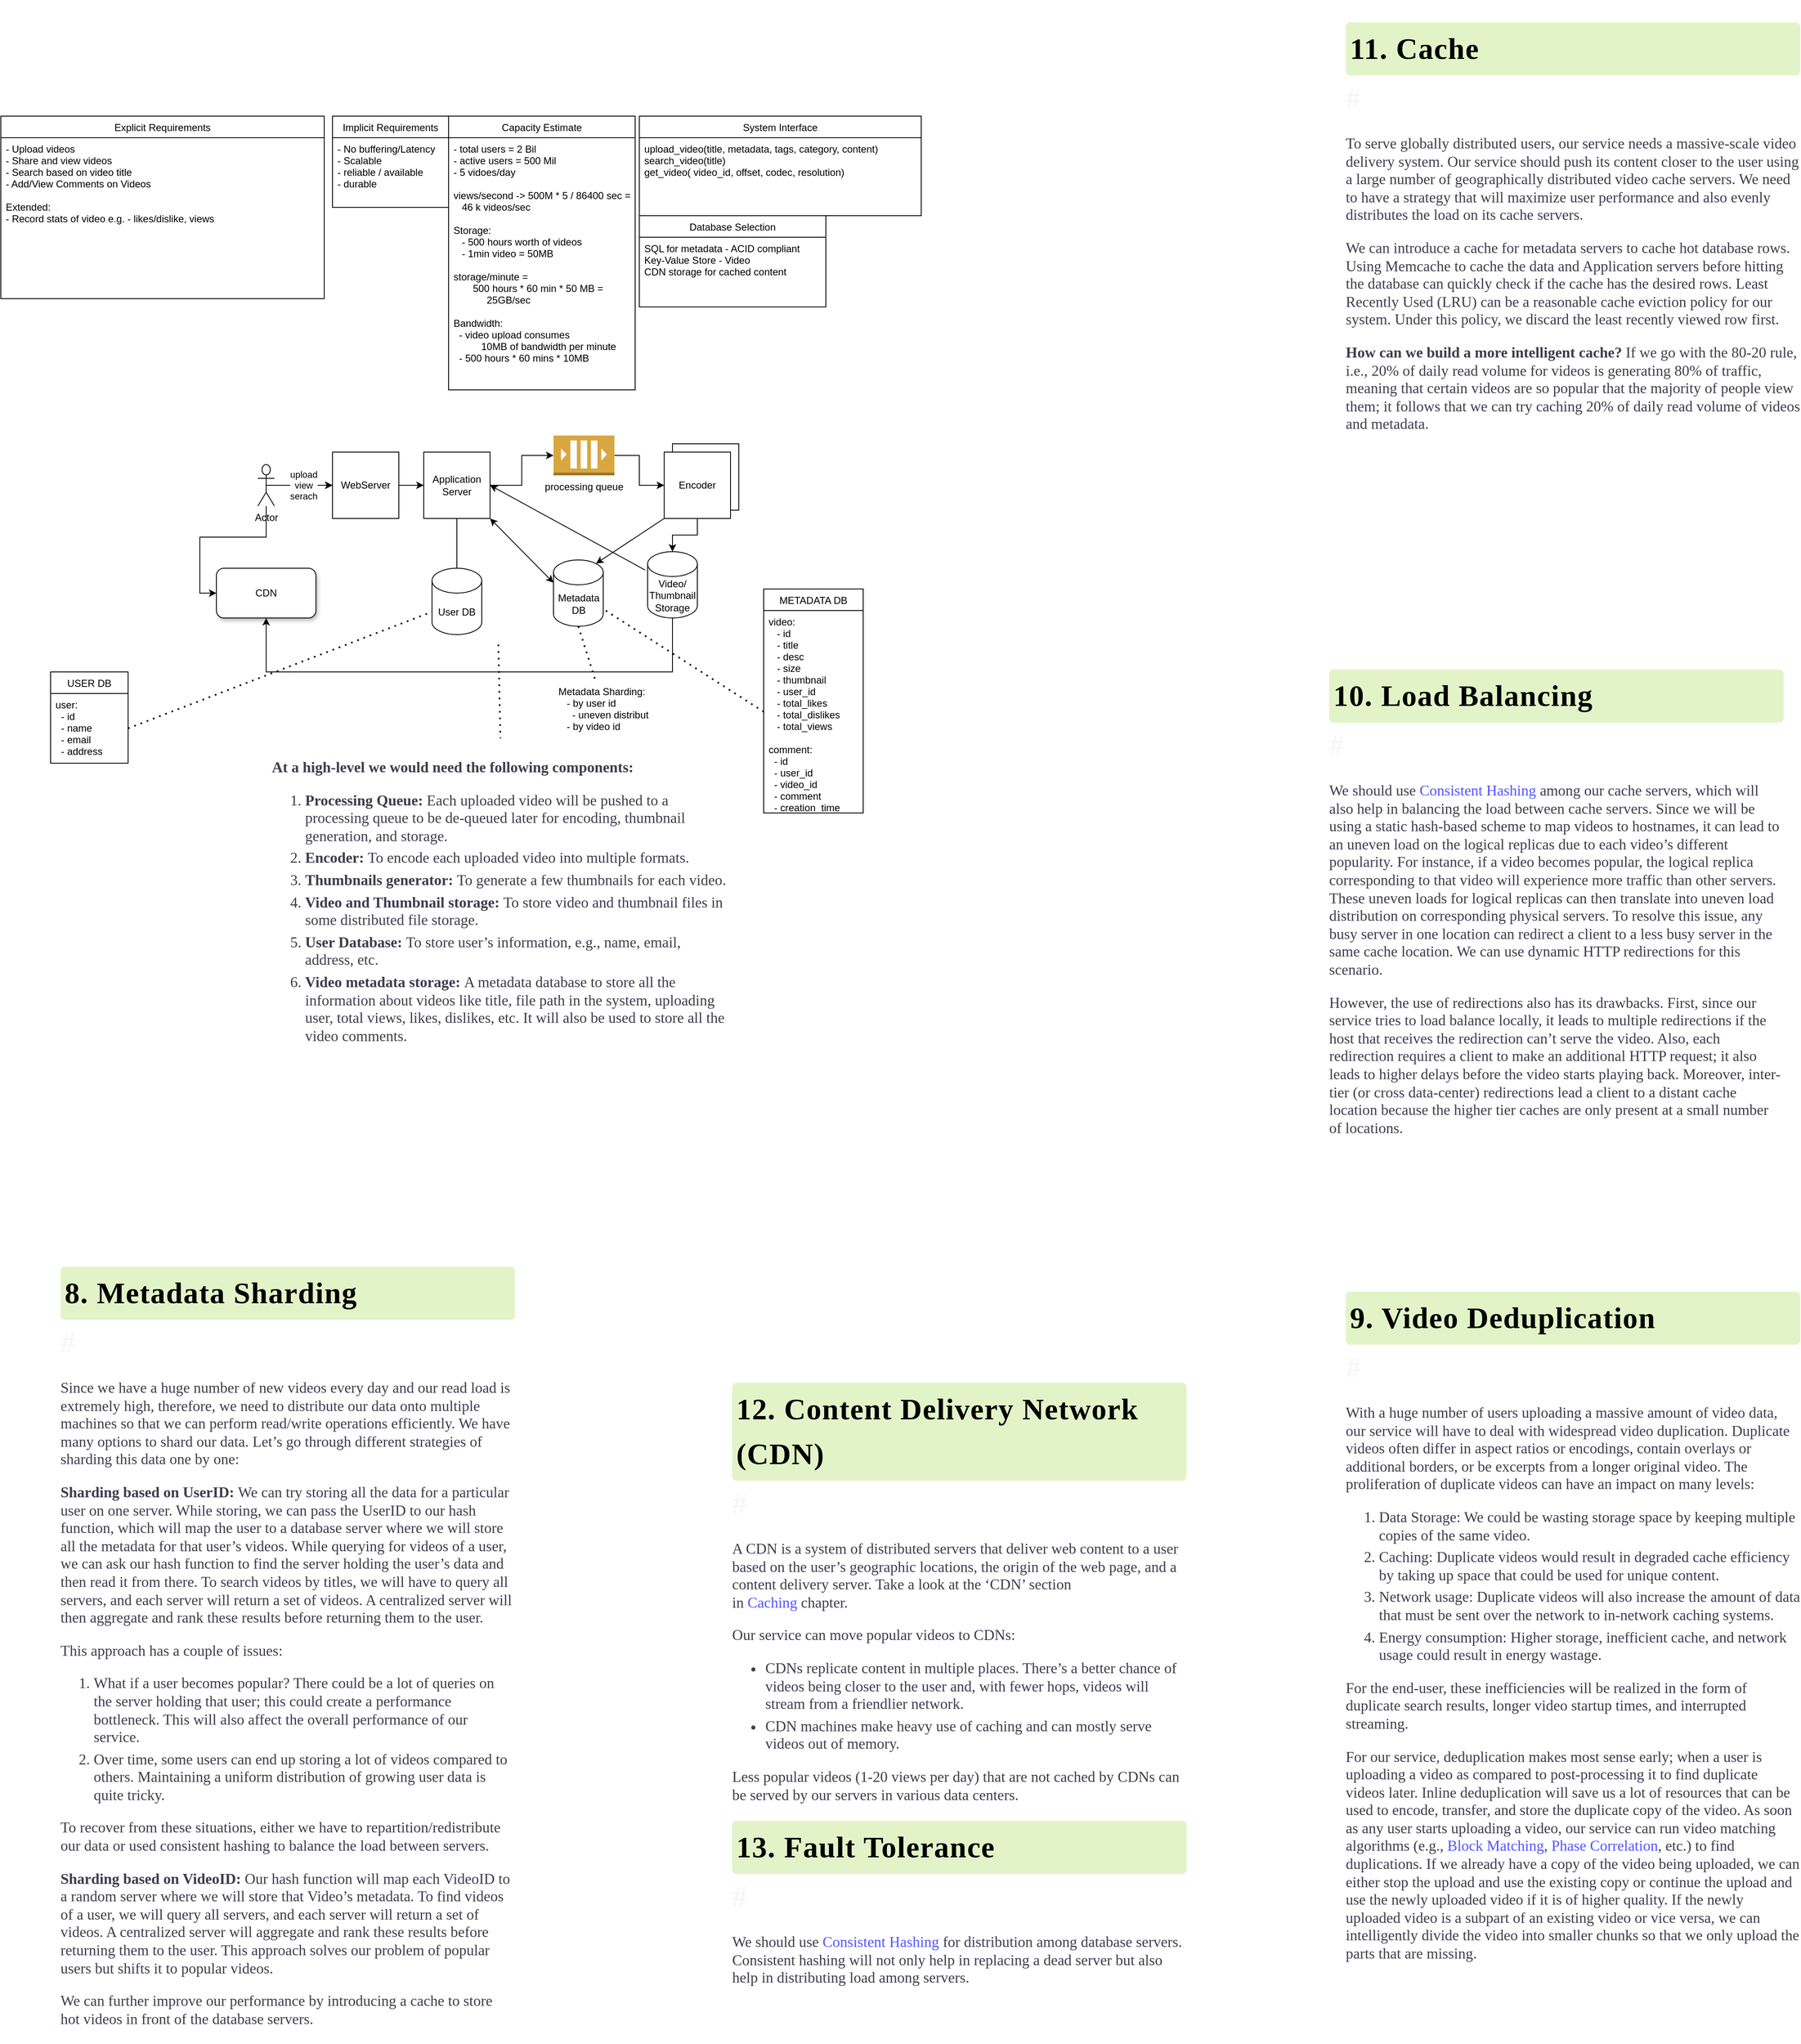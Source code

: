 <mxfile version="14.6.13" type="device"><diagram id="alVIcmeJOEKKV4FJgTIB" name="Page-1"><mxGraphModel dx="706" dy="1960" grid="1" gridSize="10" guides="1" tooltips="1" connect="1" arrows="1" fold="1" page="1" pageScale="1" pageWidth="850" pageHeight="1100" math="0" shadow="0"><root><mxCell id="0"/><mxCell id="1" parent="0"/><mxCell id="nesTRykESZAd0zqtE72w-31" value="Encoder" style="whiteSpace=wrap;html=1;aspect=fixed;" parent="1" vertex="1"><mxGeometry x="890" y="445" width="80" height="80" as="geometry"/></mxCell><mxCell id="nesTRykESZAd0zqtE72w-1" value="Explicit Requirements" style="swimlane;fontStyle=0;childLayout=stackLayout;horizontal=1;startSize=26;horizontalStack=0;resizeParent=1;resizeParentMax=0;resizeLast=0;collapsible=1;marginBottom=0;" parent="1" vertex="1"><mxGeometry x="80" y="50" width="390" height="220" as="geometry"/></mxCell><mxCell id="nesTRykESZAd0zqtE72w-2" value="- Upload videos&#10;- Share and view videos&#10;- Search based on video title&#10;- Add/View Comments on Videos &#10;&#10;Extended:&#10;- Record stats of video e.g. - likes/dislike, views " style="text;strokeColor=none;fillColor=none;align=left;verticalAlign=top;spacingLeft=4;spacingRight=4;overflow=hidden;rotatable=0;points=[[0,0.5],[1,0.5]];portConstraint=eastwest;" parent="nesTRykESZAd0zqtE72w-1" vertex="1"><mxGeometry y="26" width="390" height="194" as="geometry"/></mxCell><mxCell id="nesTRykESZAd0zqtE72w-3" value="Implicit Requirements" style="swimlane;fontStyle=0;childLayout=stackLayout;horizontal=1;startSize=26;horizontalStack=0;resizeParent=1;resizeParentMax=0;resizeLast=0;collapsible=1;marginBottom=0;" parent="1" vertex="1"><mxGeometry x="480" y="50" width="140" height="110" as="geometry"/></mxCell><mxCell id="nesTRykESZAd0zqtE72w-4" value="- No buffering/Latency&#10;- Scalable&#10;- reliable / available&#10;- durable" style="text;strokeColor=none;fillColor=none;align=left;verticalAlign=top;spacingLeft=4;spacingRight=4;overflow=hidden;rotatable=0;points=[[0,0.5],[1,0.5]];portConstraint=eastwest;" parent="nesTRykESZAd0zqtE72w-3" vertex="1"><mxGeometry y="26" width="140" height="84" as="geometry"/></mxCell><mxCell id="nesTRykESZAd0zqtE72w-5" value="Database Selection" style="swimlane;fontStyle=0;childLayout=stackLayout;horizontal=1;startSize=26;horizontalStack=0;resizeParent=1;resizeParentMax=0;resizeLast=0;collapsible=1;marginBottom=0;" parent="1" vertex="1"><mxGeometry x="850" y="170" width="225" height="110" as="geometry"/></mxCell><mxCell id="nesTRykESZAd0zqtE72w-6" value="SQL for metadata - ACID compliant&#10;Key-Value Store - Video&#10;CDN storage for cached content &#10;" style="text;strokeColor=none;fillColor=none;align=left;verticalAlign=top;spacingLeft=4;spacingRight=4;overflow=hidden;rotatable=0;points=[[0,0.5],[1,0.5]];portConstraint=eastwest;" parent="nesTRykESZAd0zqtE72w-5" vertex="1"><mxGeometry y="26" width="225" height="84" as="geometry"/></mxCell><mxCell id="nesTRykESZAd0zqtE72w-7" value="System Interface" style="swimlane;fontStyle=0;childLayout=stackLayout;horizontal=1;startSize=26;horizontalStack=0;resizeParent=1;resizeParentMax=0;resizeLast=0;collapsible=1;marginBottom=0;" parent="1" vertex="1"><mxGeometry x="850" y="50" width="340" height="120" as="geometry"/></mxCell><mxCell id="nesTRykESZAd0zqtE72w-8" value="upload_video(title, metadata, tags, category, content)&#10;search_video(title)&#10;get_video( video_id, offset, codec, resolution)&#10;" style="text;strokeColor=none;fillColor=none;align=left;verticalAlign=top;spacingLeft=4;spacingRight=4;overflow=hidden;rotatable=0;points=[[0,0.5],[1,0.5]];portConstraint=eastwest;" parent="nesTRykESZAd0zqtE72w-7" vertex="1"><mxGeometry y="26" width="340" height="94" as="geometry"/></mxCell><mxCell id="nesTRykESZAd0zqtE72w-9" value="Capacity Estimate" style="swimlane;fontStyle=0;childLayout=stackLayout;horizontal=1;startSize=26;horizontalStack=0;resizeParent=1;resizeParentMax=0;resizeLast=0;collapsible=1;marginBottom=0;" parent="1" vertex="1"><mxGeometry x="620" y="50" width="225" height="330" as="geometry"/></mxCell><mxCell id="nesTRykESZAd0zqtE72w-10" value="- total users = 2 Bil&#10;- active users = 500 Mil&#10;- 5 vidoes/day &#10;&#10;views/second -&gt; 500M * 5 / 86400 sec = &#10;   46 k videos/sec    &#10;&#10;Storage:&#10;   - 500 hours worth of videos&#10;   - 1min video = 50MB&#10;&#10;storage/minute = &#10;       500 hours * 60 min * 50 MB = &#10;            25GB/sec          &#10;&#10;Bandwidth:&#10;  - video upload consumes &#10;          10MB of bandwidth per minute&#10;  - 500 hours * 60 mins * 10MB " style="text;strokeColor=none;fillColor=none;align=left;verticalAlign=top;spacingLeft=4;spacingRight=4;overflow=hidden;rotatable=0;points=[[0,0.5],[1,0.5]];portConstraint=eastwest;" parent="nesTRykESZAd0zqtE72w-9" vertex="1"><mxGeometry y="26" width="225" height="304" as="geometry"/></mxCell><mxCell id="nesTRykESZAd0zqtE72w-14" style="edgeStyle=orthogonalEdgeStyle;rounded=0;orthogonalLoop=1;jettySize=auto;html=1;exitX=0.5;exitY=0.5;exitDx=0;exitDy=0;exitPerimeter=0;entryX=0;entryY=0.5;entryDx=0;entryDy=0;" parent="1" source="nesTRykESZAd0zqtE72w-12" target="nesTRykESZAd0zqtE72w-13" edge="1"><mxGeometry relative="1" as="geometry"><mxPoint x="370" y="485" as="targetPoint"/></mxGeometry></mxCell><mxCell id="nesTRykESZAd0zqtE72w-35" value="upload&lt;br&gt;view&lt;br&gt;serach" style="edgeStyle=orthogonalEdgeStyle;rounded=0;orthogonalLoop=1;jettySize=auto;html=1;" parent="1" source="nesTRykESZAd0zqtE72w-12" target="nesTRykESZAd0zqtE72w-13" edge="1"><mxGeometry relative="1" as="geometry"/></mxCell><mxCell id="nesTRykESZAd0zqtE72w-54" style="edgeStyle=orthogonalEdgeStyle;rounded=0;orthogonalLoop=1;jettySize=auto;html=1;entryX=0;entryY=0.5;entryDx=0;entryDy=0;" parent="1" source="nesTRykESZAd0zqtE72w-12" target="nesTRykESZAd0zqtE72w-51" edge="1"><mxGeometry relative="1" as="geometry"/></mxCell><mxCell id="nesTRykESZAd0zqtE72w-12" value="Actor" style="shape=umlActor;verticalLabelPosition=bottom;verticalAlign=top;html=1;outlineConnect=0;" parent="1" vertex="1"><mxGeometry x="390" y="470" width="20" height="50" as="geometry"/></mxCell><mxCell id="nesTRykESZAd0zqtE72w-16" style="edgeStyle=orthogonalEdgeStyle;rounded=0;orthogonalLoop=1;jettySize=auto;html=1;entryX=0;entryY=0.5;entryDx=0;entryDy=0;" parent="1" source="nesTRykESZAd0zqtE72w-13" target="nesTRykESZAd0zqtE72w-15" edge="1"><mxGeometry relative="1" as="geometry"/></mxCell><mxCell id="nesTRykESZAd0zqtE72w-13" value="WebServer" style="whiteSpace=wrap;html=1;aspect=fixed;" parent="1" vertex="1"><mxGeometry x="480" y="455" width="80" height="80" as="geometry"/></mxCell><mxCell id="nesTRykESZAd0zqtE72w-17" style="edgeStyle=orthogonalEdgeStyle;rounded=0;orthogonalLoop=1;jettySize=auto;html=1;" parent="1" source="nesTRykESZAd0zqtE72w-15" edge="1"><mxGeometry relative="1" as="geometry"><mxPoint x="630" y="605" as="targetPoint"/></mxGeometry></mxCell><mxCell id="nesTRykESZAd0zqtE72w-26" style="edgeStyle=orthogonalEdgeStyle;rounded=0;orthogonalLoop=1;jettySize=auto;html=1;" parent="1" source="nesTRykESZAd0zqtE72w-15" target="nesTRykESZAd0zqtE72w-29" edge="1"><mxGeometry relative="1" as="geometry"/></mxCell><mxCell id="nesTRykESZAd0zqtE72w-15" value="Application Server" style="whiteSpace=wrap;html=1;aspect=fixed;" parent="1" vertex="1"><mxGeometry x="590" y="455" width="80" height="80" as="geometry"/></mxCell><mxCell id="nesTRykESZAd0zqtE72w-18" value="User DB" style="shape=cylinder3;whiteSpace=wrap;html=1;boundedLbl=1;backgroundOutline=1;size=15;" parent="1" vertex="1"><mxGeometry x="600" y="595" width="60" height="80" as="geometry"/></mxCell><mxCell id="nesTRykESZAd0zqtE72w-19" value="Metadata DB" style="shape=cylinder3;whiteSpace=wrap;html=1;boundedLbl=1;backgroundOutline=1;size=15;" parent="1" vertex="1"><mxGeometry x="746.5" y="585" width="60" height="80" as="geometry"/></mxCell><mxCell id="nesTRykESZAd0zqtE72w-21" value="" style="endArrow=classic;startArrow=classic;html=1;exitX=0;exitY=0;exitDx=0;exitDy=27.5;exitPerimeter=0;entryX=1;entryY=1;entryDx=0;entryDy=0;" parent="1" source="nesTRykESZAd0zqtE72w-19" target="nesTRykESZAd0zqtE72w-15" edge="1"><mxGeometry width="50" height="50" relative="1" as="geometry"><mxPoint x="600" y="425" as="sourcePoint"/><mxPoint x="650" y="375" as="targetPoint"/></mxGeometry></mxCell><mxCell id="nesTRykESZAd0zqtE72w-55" style="edgeStyle=orthogonalEdgeStyle;rounded=0;orthogonalLoop=1;jettySize=auto;html=1;entryX=0.5;entryY=1;entryDx=0;entryDy=0;" parent="1" source="nesTRykESZAd0zqtE72w-22" target="nesTRykESZAd0zqtE72w-51" edge="1"><mxGeometry relative="1" as="geometry"><Array as="points"><mxPoint x="890" y="720"/><mxPoint x="400" y="720"/></Array></mxGeometry></mxCell><mxCell id="nesTRykESZAd0zqtE72w-22" value="Video/&lt;br&gt;Thumbnail Storage" style="shape=cylinder3;whiteSpace=wrap;html=1;boundedLbl=1;backgroundOutline=1;size=15;" parent="1" vertex="1"><mxGeometry x="860" y="575" width="60" height="80" as="geometry"/></mxCell><mxCell id="nesTRykESZAd0zqtE72w-24" value="" style="endArrow=classic;html=1;exitX=-0.05;exitY=0.277;exitDx=0;exitDy=0;exitPerimeter=0;entryX=1;entryY=0.5;entryDx=0;entryDy=0;" parent="1" source="nesTRykESZAd0zqtE72w-22" target="nesTRykESZAd0zqtE72w-15" edge="1"><mxGeometry width="50" height="50" relative="1" as="geometry"><mxPoint x="770" y="415" as="sourcePoint"/><mxPoint x="820" y="365" as="targetPoint"/></mxGeometry></mxCell><mxCell id="nesTRykESZAd0zqtE72w-28" style="edgeStyle=orthogonalEdgeStyle;rounded=0;orthogonalLoop=1;jettySize=auto;html=1;" parent="1" source="nesTRykESZAd0zqtE72w-25" target="nesTRykESZAd0zqtE72w-22" edge="1"><mxGeometry relative="1" as="geometry"/></mxCell><mxCell id="nesTRykESZAd0zqtE72w-25" value="Encoder" style="whiteSpace=wrap;html=1;aspect=fixed;" parent="1" vertex="1"><mxGeometry x="880" y="455" width="80" height="80" as="geometry"/></mxCell><mxCell id="nesTRykESZAd0zqtE72w-30" style="edgeStyle=orthogonalEdgeStyle;rounded=0;orthogonalLoop=1;jettySize=auto;html=1;exitX=1;exitY=0.5;exitDx=0;exitDy=0;exitPerimeter=0;" parent="1" source="nesTRykESZAd0zqtE72w-29" target="nesTRykESZAd0zqtE72w-25" edge="1"><mxGeometry relative="1" as="geometry"/></mxCell><mxCell id="nesTRykESZAd0zqtE72w-29" value="processing queue" style="outlineConnect=0;dashed=0;verticalLabelPosition=bottom;verticalAlign=top;align=center;html=1;shape=mxgraph.aws3.queue;fillColor=#D9A741;gradientColor=none;" parent="1" vertex="1"><mxGeometry x="746.5" y="435" width="73.5" height="48" as="geometry"/></mxCell><mxCell id="nesTRykESZAd0zqtE72w-32" value="" style="endArrow=classic;html=1;exitX=0;exitY=1;exitDx=0;exitDy=0;entryX=0.855;entryY=0;entryDx=0;entryDy=4.35;entryPerimeter=0;" parent="1" source="nesTRykESZAd0zqtE72w-25" target="nesTRykESZAd0zqtE72w-19" edge="1"><mxGeometry width="50" height="50" relative="1" as="geometry"><mxPoint x="770" y="415" as="sourcePoint"/><mxPoint x="820" y="365" as="targetPoint"/></mxGeometry></mxCell><mxCell id="nesTRykESZAd0zqtE72w-33" value="&lt;p style=&quot;box-sizing: border-box ; margin: 1em 0px ; display: block ; color: rgb(61 , 61 , 78) ; font-family: &amp;#34;droid serif&amp;#34; , &amp;#34;georgia&amp;#34; , serif ; font-size: 18px ; font-style: normal ; letter-spacing: normal ; text-indent: 0px ; text-transform: none ; word-spacing: 0px ; background-color: rgb(255 , 255 , 255)&quot;&gt;&lt;b&gt;At a high-level we would need the following components:&lt;/b&gt;&lt;/p&gt;&lt;ol style=&quot;box-sizing: border-box ; margin-top: 0px ; margin-bottom: 10px ; color: rgb(61 , 61 , 78) ; font-family: &amp;#34;droid serif&amp;#34; , &amp;#34;georgia&amp;#34; , serif ; font-size: 18px ; font-style: normal ; letter-spacing: normal ; text-indent: 0px ; text-transform: none ; word-spacing: 0px ; background-color: rgb(255 , 255 , 255)&quot;&gt;&lt;li style=&quot;box-sizing: border-box ; margin-bottom: 5px&quot;&gt;&lt;strong style=&quot;box-sizing: border-box ; font-weight: 700 ; font-family: &amp;#34;droid serif&amp;#34; , &amp;#34;georgia&amp;#34; , serif&quot;&gt;Processing Queue:&lt;/strong&gt;&lt;span&gt;&amp;nbsp;&lt;/span&gt;Each uploaded video will be pushed to a processing queue to be de-queued later for encoding, thumbnail generation, and storage.&lt;/li&gt;&lt;li style=&quot;font-weight: 400 ; box-sizing: border-box ; margin-bottom: 5px&quot;&gt;&lt;strong style=&quot;box-sizing: border-box ; font-weight: 700 ; font-family: &amp;#34;droid serif&amp;#34; , &amp;#34;georgia&amp;#34; , serif&quot;&gt;Encoder:&lt;/strong&gt;&lt;span&gt;&amp;nbsp;&lt;/span&gt;To encode each uploaded video into multiple formats.&lt;/li&gt;&lt;li style=&quot;font-weight: 400 ; box-sizing: border-box ; margin-bottom: 5px&quot;&gt;&lt;strong style=&quot;box-sizing: border-box ; font-weight: 700 ; font-family: &amp;#34;droid serif&amp;#34; , &amp;#34;georgia&amp;#34; , serif&quot;&gt;Thumbnails generator:&lt;/strong&gt;&lt;span&gt;&amp;nbsp;&lt;/span&gt;To generate a few thumbnails for each video.&lt;/li&gt;&lt;li style=&quot;font-weight: 400 ; box-sizing: border-box ; margin-bottom: 5px&quot;&gt;&lt;strong style=&quot;box-sizing: border-box ; font-weight: 700 ; font-family: &amp;#34;droid serif&amp;#34; , &amp;#34;georgia&amp;#34; , serif&quot;&gt;Video and Thumbnail storage:&lt;/strong&gt;&lt;span&gt;&amp;nbsp;&lt;/span&gt;To store video and thumbnail files in some distributed file storage.&lt;/li&gt;&lt;li style=&quot;font-weight: 400 ; box-sizing: border-box ; margin-bottom: 5px&quot;&gt;&lt;strong style=&quot;box-sizing: border-box ; font-weight: 700 ; font-family: &amp;#34;droid serif&amp;#34; , &amp;#34;georgia&amp;#34; , serif&quot;&gt;User Database:&lt;/strong&gt;&lt;span&gt;&amp;nbsp;&lt;/span&gt;To store user’s information, e.g., name, email, address, etc.&lt;/li&gt;&lt;li style=&quot;font-weight: 400 ; box-sizing: border-box ; margin-bottom: 5px&quot;&gt;&lt;strong style=&quot;box-sizing: border-box ; font-weight: 700 ; font-family: &amp;#34;droid serif&amp;#34; , &amp;#34;georgia&amp;#34; , serif&quot;&gt;Video metadata storage:&lt;/strong&gt;&lt;span&gt;&amp;nbsp;&lt;/span&gt;A metadata database to store all the information about videos like title, file path in the system, uploading user, total views, likes, dislikes, etc. It will also be used to store all the video comments.&lt;/li&gt;&lt;/ol&gt;" style="text;whiteSpace=wrap;html=1;" parent="1" vertex="1"><mxGeometry x="405" y="800" width="555" height="310" as="geometry"/></mxCell><mxCell id="nesTRykESZAd0zqtE72w-36" value="" style="endArrow=none;dashed=1;html=1;dashPattern=1 3;strokeWidth=2;entryX=0.5;entryY=0;entryDx=0;entryDy=0;exitX=0.5;exitY=1;exitDx=0;exitDy=0;" parent="1" target="nesTRykESZAd0zqtE72w-33" edge="1"><mxGeometry width="50" height="50" relative="1" as="geometry"><mxPoint x="680" y="687.0" as="sourcePoint"/><mxPoint x="720" y="600" as="targetPoint"/></mxGeometry></mxCell><mxCell id="nesTRykESZAd0zqtE72w-43" value="" style="endArrow=none;dashed=1;html=1;dashPattern=1 3;strokeWidth=2;exitX=0;exitY=0.5;exitDx=0;exitDy=0;" parent="1" source="nesTRykESZAd0zqtE72w-45" target="nesTRykESZAd0zqtE72w-19" edge="1"><mxGeometry width="50" height="50" relative="1" as="geometry"><mxPoint x="980" y="742.5" as="sourcePoint"/><mxPoint x="1010" y="590" as="targetPoint"/></mxGeometry></mxCell><mxCell id="nesTRykESZAd0zqtE72w-44" value="METADATA DB" style="swimlane;fontStyle=0;childLayout=stackLayout;horizontal=1;startSize=26;horizontalStack=0;resizeParent=1;resizeParentMax=0;resizeLast=0;collapsible=1;marginBottom=0;" parent="1" vertex="1"><mxGeometry x="1000" y="620" width="120" height="270" as="geometry"/></mxCell><mxCell id="nesTRykESZAd0zqtE72w-45" value="video:&#10;   - id&#10;   - title&#10;   - desc&#10;   - size&#10;   - thumbnail&#10;   - user_id&#10;   - total_likes&#10;   - total_dislikes&#10;   - total_views&#10;&#10;comment:&#10;  - id&#10;  - user_id&#10;  - video_id&#10;  - comment&#10;  - creation_time" style="text;strokeColor=none;fillColor=none;align=left;verticalAlign=top;spacingLeft=4;spacingRight=4;overflow=hidden;rotatable=0;points=[[0,0.5],[1,0.5]];portConstraint=eastwest;" parent="nesTRykESZAd0zqtE72w-44" vertex="1"><mxGeometry y="26" width="120" height="244" as="geometry"/></mxCell><mxCell id="nesTRykESZAd0zqtE72w-46" value="USER DB" style="swimlane;fontStyle=0;childLayout=stackLayout;horizontal=1;startSize=26;horizontalStack=0;resizeParent=1;resizeParentMax=0;resizeLast=0;collapsible=1;marginBottom=0;" parent="1" vertex="1"><mxGeometry x="140" y="720" width="93.5" height="110" as="geometry"/></mxCell><mxCell id="nesTRykESZAd0zqtE72w-47" value="user:&#10;  - id&#10;  - name&#10;  - email&#10;  - address" style="text;strokeColor=none;fillColor=none;align=left;verticalAlign=top;spacingLeft=4;spacingRight=4;overflow=hidden;rotatable=0;points=[[0,0.5],[1,0.5]];portConstraint=eastwest;" parent="nesTRykESZAd0zqtE72w-46" vertex="1"><mxGeometry y="26" width="93.5" height="84" as="geometry"/></mxCell><mxCell id="nesTRykESZAd0zqtE72w-50" value="" style="endArrow=none;dashed=1;html=1;dashPattern=1 3;strokeWidth=2;entryX=0;entryY=0;entryDx=0;entryDy=52.5;entryPerimeter=0;exitX=1;exitY=0.5;exitDx=0;exitDy=0;" parent="1" source="nesTRykESZAd0zqtE72w-47" target="nesTRykESZAd0zqtE72w-18" edge="1"><mxGeometry width="50" height="50" relative="1" as="geometry"><mxPoint x="610" y="710" as="sourcePoint"/><mxPoint x="660" y="660" as="targetPoint"/></mxGeometry></mxCell><mxCell id="nesTRykESZAd0zqtE72w-51" value="CDN" style="rounded=1;whiteSpace=wrap;html=1;shadow=1;" parent="1" vertex="1"><mxGeometry x="340" y="595" width="120" height="60" as="geometry"/></mxCell><mxCell id="nesTRykESZAd0zqtE72w-56" value="Metadata Sharding:&#10;   - by user id &#10;     - uneven distribution&#10;   - by video id" style="text;strokeColor=none;fillColor=none;align=left;verticalAlign=top;spacingLeft=4;spacingRight=4;overflow=hidden;rotatable=0;points=[[0,0.5],[1,0.5]];portConstraint=eastwest;" parent="1" vertex="1"><mxGeometry x="746.5" y="730" width="120" height="70" as="geometry"/></mxCell><mxCell id="nesTRykESZAd0zqtE72w-57" value="" style="endArrow=none;dashed=1;html=1;dashPattern=1 3;strokeWidth=2;entryX=0.42;entryY=-0.004;entryDx=0;entryDy=0;exitX=0.5;exitY=1;exitDx=0;exitDy=0;exitPerimeter=0;entryPerimeter=0;" parent="1" source="nesTRykESZAd0zqtE72w-19" target="nesTRykESZAd0zqtE72w-56" edge="1"><mxGeometry width="50" height="50" relative="1" as="geometry"><mxPoint x="750" y="680" as="sourcePoint"/><mxPoint x="800" y="630" as="targetPoint"/></mxGeometry></mxCell><mxCell id="nesTRykESZAd0zqtE72w-58" value="&lt;meta charset=&quot;utf-8&quot;&gt;&lt;h2 id=&quot;div-stylecolorblack-background-colore2f4c7-border-radius5px-padding5px9-video-deduplicationdiv&quot; style=&quot;box-sizing: border-box; font-family: &amp;quot;nunito sans&amp;quot;; font-weight: 600; line-height: 1.5; color: rgb(46, 46, 64); margin-top: 20px; margin-bottom: 10px; font-size: 2.25rem; letter-spacing: 0.025em; font-style: normal; text-indent: 0px; text-transform: none; word-spacing: 0px; background-color: rgb(255, 255, 255);&quot;&gt;&lt;div style=&quot;box-sizing: border-box ; color: black ; background-color: rgb(226 , 244 , 199) ; border-radius: 5px ; padding: 5px&quot;&gt;9. Video Deduplication&lt;/div&gt;&lt;a class=&quot;markdownIt-Anchor&quot; href=&quot;https://www.educative.io/courses/grokking-the-system-design-interview/xV26VjZ7yMl#div-stylecolorblack-background-colore2f4c7-border-radius5px-padding5px9-video-deduplicationdiv&quot; style=&quot;box-sizing: border-box ; background-color: transparent ; color: rgb(85 , 83 , 255) ; text-decoration: none ; transition: 0.2s ease 0s&quot;&gt;&lt;span class=&quot;anchor-link&quot; style=&quot;box-sizing: border-box ; color: rgb(245 , 245 , 245) ; font-weight: normal ; transition: all 0.2s ease 0s&quot;&gt;#&lt;/span&gt;&lt;/a&gt;&lt;/h2&gt;&lt;p style=&quot;box-sizing: border-box; margin: 1em 0px; display: block; color: rgb(61, 61, 78); font-family: &amp;quot;droid serif&amp;quot;, georgia, serif; font-size: 18px; font-style: normal; font-weight: 400; letter-spacing: normal; text-indent: 0px; text-transform: none; word-spacing: 0px; background-color: rgb(255, 255, 255);&quot;&gt;With a huge number of users uploading a massive amount of video data, our service will have to deal with widespread video duplication. Duplicate videos often differ in aspect ratios or encodings, contain overlays or additional borders, or be excerpts from a longer original video. The proliferation of duplicate videos can have an impact on many levels:&lt;/p&gt;&lt;ol style=&quot;box-sizing: border-box; margin-top: 0px; margin-bottom: 10px; color: rgb(61, 61, 78); font-family: &amp;quot;droid serif&amp;quot;, georgia, serif; font-size: 18px; font-style: normal; font-weight: 400; letter-spacing: normal; text-indent: 0px; text-transform: none; word-spacing: 0px; background-color: rgb(255, 255, 255);&quot;&gt;&lt;li style=&quot;box-sizing: border-box ; margin-bottom: 5px&quot;&gt;Data Storage: We could be wasting storage space by keeping multiple copies of the same video.&lt;/li&gt;&lt;li style=&quot;box-sizing: border-box ; margin-bottom: 5px&quot;&gt;Caching: Duplicate videos would result in degraded cache efficiency by taking up space that could be used for unique content.&lt;/li&gt;&lt;li style=&quot;box-sizing: border-box ; margin-bottom: 5px&quot;&gt;Network usage: Duplicate videos will also increase the amount of data that must be sent over the network to in-network caching systems.&lt;/li&gt;&lt;li style=&quot;box-sizing: border-box ; margin-bottom: 5px&quot;&gt;Energy consumption: Higher storage, inefficient cache, and network usage could result in energy wastage.&lt;/li&gt;&lt;/ol&gt;&lt;p style=&quot;box-sizing: border-box; margin: 1em 0px; display: block; color: rgb(61, 61, 78); font-family: &amp;quot;droid serif&amp;quot;, georgia, serif; font-size: 18px; font-style: normal; font-weight: 400; letter-spacing: normal; text-indent: 0px; text-transform: none; word-spacing: 0px; background-color: rgb(255, 255, 255);&quot;&gt;For the end-user, these inefficiencies will be realized in the form of duplicate search results, longer video startup times, and interrupted streaming.&lt;/p&gt;&lt;p style=&quot;box-sizing: border-box; margin: 1em 0px; display: block; color: rgb(61, 61, 78); font-family: &amp;quot;droid serif&amp;quot;, georgia, serif; font-size: 18px; font-style: normal; font-weight: 400; letter-spacing: normal; text-indent: 0px; text-transform: none; word-spacing: 0px; background-color: rgb(255, 255, 255);&quot;&gt;For our service, deduplication makes most sense early; when a user is uploading a video as compared to post-processing it to find duplicate videos later. Inline deduplication will save us a lot of resources that can be used to encode, transfer, and store the duplicate copy of the video. As soon as any user starts uploading a video, our service can run video matching algorithms (e.g.,&lt;span&gt;&amp;nbsp;&lt;/span&gt;&lt;a href=&quot;https://en.wikipedia.org/wiki/Block-matching_algorithm&quot; target=&quot;_blank&quot; style=&quot;box-sizing: border-box ; background-color: transparent ; color: rgb(85 , 83 , 255) ; text-decoration: none ; transition: 0.2s ease 0s&quot;&gt;Block Matching&lt;/a&gt;,&lt;span&gt;&amp;nbsp;&lt;/span&gt;&lt;a href=&quot;https://en.wikipedia.org/wiki/Phase_correlation&quot; target=&quot;_blank&quot; style=&quot;box-sizing: border-box ; background-color: transparent ; color: rgb(85 , 83 , 255) ; text-decoration: none ; transition: 0.2s ease 0s&quot;&gt;Phase Correlation&lt;/a&gt;, etc.) to find duplications. If we already have a copy of the video being uploaded, we can either stop the upload and use the existing copy or continue the upload and use the newly uploaded video if it is of higher quality. If the newly uploaded video is a subpart of an existing video or vice versa, we can intelligently divide the video into smaller chunks so that we only upload the parts that are missing.&lt;/p&gt;" style="text;whiteSpace=wrap;html=1;" parent="1" vertex="1"><mxGeometry x="1700" y="1440" width="550" height="720" as="geometry"/></mxCell><mxCell id="nesTRykESZAd0zqtE72w-59" value="&lt;meta charset=&quot;utf-8&quot;&gt;&lt;h2 id=&quot;div-stylecolorblack-background-colore2f4c7-border-radius5px-padding5px10-load-balancingdiv&quot; style=&quot;box-sizing: border-box; font-family: &amp;quot;nunito sans&amp;quot;; font-weight: 600; line-height: 1.5; color: rgb(46, 46, 64); margin-top: 20px; margin-bottom: 10px; font-size: 2.25rem; letter-spacing: 0.025em; font-style: normal; text-indent: 0px; text-transform: none; word-spacing: 0px; background-color: rgb(255, 255, 255);&quot;&gt;&lt;div style=&quot;box-sizing: border-box ; color: black ; background-color: rgb(226 , 244 , 199) ; border-radius: 5px ; padding: 5px&quot;&gt;10. Load Balancing&lt;/div&gt;&lt;a class=&quot;markdownIt-Anchor&quot; href=&quot;https://www.educative.io/courses/grokking-the-system-design-interview/xV26VjZ7yMl#div-stylecolorblack-background-colore2f4c7-border-radius5px-padding5px10-load-balancingdiv&quot; style=&quot;box-sizing: border-box ; background-color: transparent ; color: rgb(85 , 83 , 255) ; text-decoration: none ; transition: 0.2s ease 0s&quot;&gt;&lt;span class=&quot;anchor-link&quot; style=&quot;box-sizing: border-box ; color: rgb(245 , 245 , 245) ; font-weight: normal ; transition: all 0.2s ease 0s&quot;&gt;#&lt;/span&gt;&lt;/a&gt;&lt;/h2&gt;&lt;p style=&quot;box-sizing: border-box; margin: 1em 0px; display: block; color: rgb(61, 61, 78); font-family: &amp;quot;droid serif&amp;quot;, georgia, serif; font-size: 18px; font-style: normal; font-weight: 400; letter-spacing: normal; text-indent: 0px; text-transform: none; word-spacing: 0px; background-color: rgb(255, 255, 255);&quot;&gt;We should use&lt;span&gt;&amp;nbsp;&lt;/span&gt;&lt;a href=&quot;https://www.educative.io/collection/page/5668639101419520/5649050225344512/5709068098338816/&quot; target=&quot;_blank&quot; style=&quot;box-sizing: border-box ; background-color: transparent ; color: rgb(85 , 83 , 255) ; text-decoration: none ; transition: 0.2s ease 0s&quot;&gt;Consistent Hashing&lt;/a&gt;&lt;span&gt;&amp;nbsp;&lt;/span&gt;among our cache servers, which will also help in balancing the load between cache servers. Since we will be using a static hash-based scheme to map videos to hostnames, it can lead to an uneven load on the logical replicas due to each video’s different popularity. For instance, if a video becomes popular, the logical replica corresponding to that video will experience more traffic than other servers. These uneven loads for logical replicas can then translate into uneven load distribution on corresponding physical servers. To resolve this issue, any busy server in one location can redirect a client to a less busy server in the same cache location. We can use dynamic HTTP redirections for this scenario.&lt;/p&gt;&lt;p style=&quot;box-sizing: border-box; margin: 1em 0px; display: block; color: rgb(61, 61, 78); font-family: &amp;quot;droid serif&amp;quot;, georgia, serif; font-size: 18px; font-style: normal; font-weight: 400; letter-spacing: normal; text-indent: 0px; text-transform: none; word-spacing: 0px; background-color: rgb(255, 255, 255);&quot;&gt;However, the use of redirections also has its drawbacks. First, since our service tries to load balance locally, it leads to multiple redirections if the host that receives the redirection can’t serve the video. Also, each redirection requires a client to make an additional HTTP request; it also leads to higher delays before the video starts playing back. Moreover, inter-tier (or cross data-center) redirections lead a client to a distant cache location because the higher tier caches are only present at a small number of locations.&lt;/p&gt;" style="text;whiteSpace=wrap;html=1;" parent="1" vertex="1"><mxGeometry x="1680" y="690" width="550" height="500" as="geometry"/></mxCell><mxCell id="nesTRykESZAd0zqtE72w-61" value="&lt;meta charset=&quot;utf-8&quot;&gt;&lt;h2 id=&quot;div-stylecolorblack-background-colore2f4c7-border-radius5px-padding5px11-cachediv&quot; style=&quot;box-sizing: border-box; font-family: &amp;quot;nunito sans&amp;quot;; font-weight: 600; line-height: 1.5; color: rgb(46, 46, 64); margin-top: 20px; margin-bottom: 10px; font-size: 2.25rem; letter-spacing: 0.025em; font-style: normal; text-indent: 0px; text-transform: none; word-spacing: 0px; background-color: rgb(255, 255, 255);&quot;&gt;&lt;div style=&quot;box-sizing: border-box ; color: black ; background-color: rgb(226 , 244 , 199) ; border-radius: 5px ; padding: 5px&quot;&gt;11. Cache&lt;/div&gt;&lt;a class=&quot;markdownIt-Anchor&quot; href=&quot;https://www.educative.io/courses/grokking-the-system-design-interview/xV26VjZ7yMl#div-stylecolorblack-background-colore2f4c7-border-radius5px-padding5px11-cachediv&quot; style=&quot;box-sizing: border-box ; background-color: transparent ; color: rgb(85 , 83 , 255) ; text-decoration: none ; transition: 0.2s ease 0s&quot;&gt;&lt;span class=&quot;anchor-link&quot; style=&quot;box-sizing: border-box ; color: rgb(245 , 245 , 245) ; font-weight: normal ; transition: all 0.2s ease 0s&quot;&gt;#&lt;/span&gt;&lt;/a&gt;&lt;/h2&gt;&lt;p style=&quot;box-sizing: border-box; margin: 1em 0px; display: block; color: rgb(61, 61, 78); font-family: &amp;quot;droid serif&amp;quot;, georgia, serif; font-size: 18px; font-style: normal; font-weight: 400; letter-spacing: normal; text-indent: 0px; text-transform: none; word-spacing: 0px; background-color: rgb(255, 255, 255);&quot;&gt;To serve globally distributed users, our service needs a massive-scale video delivery system. Our service should push its content closer to the user using a large number of geographically distributed video cache servers. We need to have a strategy that will maximize user performance and also evenly distributes the load on its cache servers.&lt;/p&gt;&lt;p style=&quot;box-sizing: border-box; margin: 1em 0px; display: block; color: rgb(61, 61, 78); font-family: &amp;quot;droid serif&amp;quot;, georgia, serif; font-size: 18px; font-style: normal; font-weight: 400; letter-spacing: normal; text-indent: 0px; text-transform: none; word-spacing: 0px; background-color: rgb(255, 255, 255);&quot;&gt;We can introduce a cache for metadata servers to cache hot database rows. Using Memcache to cache the data and Application servers before hitting the database can quickly check if the cache has the desired rows. Least Recently Used (LRU) can be a reasonable cache eviction policy for our system. Under this policy, we discard the least recently viewed row first.&lt;/p&gt;&lt;p style=&quot;box-sizing: border-box; margin: 1em 0px; display: block; color: rgb(61, 61, 78); font-family: &amp;quot;droid serif&amp;quot;, georgia, serif; font-size: 18px; font-style: normal; font-weight: 400; letter-spacing: normal; text-indent: 0px; text-transform: none; word-spacing: 0px; background-color: rgb(255, 255, 255);&quot;&gt;&lt;strong style=&quot;box-sizing: border-box ; font-weight: 700 ; font-family: &amp;quot;droid serif&amp;quot; , &amp;quot;georgia&amp;quot; , serif&quot;&gt;How can we build a more intelligent cache?&lt;/strong&gt;&lt;span&gt;&amp;nbsp;&lt;/span&gt;If we go with the 80-20 rule, i.e., 20% of daily read volume for videos is generating 80% of traffic, meaning that certain videos are so popular that the majority of people view them; it follows that we can try caching 20% of daily read volume of videos and metadata.&lt;/p&gt;" style="text;whiteSpace=wrap;html=1;" parent="1" vertex="1"><mxGeometry x="1700" y="-90" width="550" height="460" as="geometry"/></mxCell><mxCell id="nesTRykESZAd0zqtE72w-62" value="&lt;meta charset=&quot;utf-8&quot;&gt;&lt;h2 id=&quot;div-stylecolorblack-background-colore2f4c7-border-radius5px-padding5px12-content-delivery-network-cdndiv&quot; style=&quot;box-sizing: border-box; font-family: &amp;quot;nunito sans&amp;quot;; font-weight: 600; line-height: 1.5; color: rgb(46, 46, 64); margin-top: 20px; margin-bottom: 10px; font-size: 2.25rem; letter-spacing: 0.025em; font-style: normal; text-indent: 0px; text-transform: none; word-spacing: 0px; background-color: rgb(255, 255, 255);&quot;&gt;&lt;div style=&quot;box-sizing: border-box ; color: black ; background-color: rgb(226 , 244 , 199) ; border-radius: 5px ; padding: 5px&quot;&gt;12. Content Delivery Network (CDN)&lt;/div&gt;&lt;a class=&quot;markdownIt-Anchor&quot; href=&quot;https://www.educative.io/courses/grokking-the-system-design-interview/xV26VjZ7yMl#div-stylecolorblack-background-colore2f4c7-border-radius5px-padding5px12-content-delivery-network-cdndiv&quot; style=&quot;box-sizing: border-box ; background-color: transparent ; color: rgb(85 , 83 , 255) ; text-decoration: none ; transition: 0.2s ease 0s&quot;&gt;&lt;span class=&quot;anchor-link&quot; style=&quot;box-sizing: border-box ; color: rgb(245 , 245 , 245) ; font-weight: normal ; transition: all 0.2s ease 0s&quot;&gt;#&lt;/span&gt;&lt;/a&gt;&lt;/h2&gt;&lt;p style=&quot;box-sizing: border-box; margin: 1em 0px; display: block; color: rgb(61, 61, 78); font-family: &amp;quot;droid serif&amp;quot;, georgia, serif; font-size: 18px; font-style: normal; font-weight: 400; letter-spacing: normal; text-indent: 0px; text-transform: none; word-spacing: 0px; background-color: rgb(255, 255, 255);&quot;&gt;A CDN is a system of distributed servers that deliver web content to a user based on the user’s geographic locations, the origin of the web page, and a content delivery server. Take a look at the ‘CDN’ section in&lt;span&gt;&amp;nbsp;&lt;/span&gt;&lt;a href=&quot;https://www.educative.io/collection/page/5668639101419520/5649050225344512/5643440998055936&quot; target=&quot;_blank&quot; style=&quot;box-sizing: border-box ; background-color: transparent ; color: rgb(85 , 83 , 255) ; text-decoration: none ; transition: 0.2s ease 0s&quot;&gt;Caching&lt;/a&gt;&lt;span&gt;&amp;nbsp;&lt;/span&gt;chapter.&lt;/p&gt;&lt;p style=&quot;box-sizing: border-box; margin: 1em 0px; display: block; color: rgb(61, 61, 78); font-family: &amp;quot;droid serif&amp;quot;, georgia, serif; font-size: 18px; font-style: normal; font-weight: 400; letter-spacing: normal; text-indent: 0px; text-transform: none; word-spacing: 0px; background-color: rgb(255, 255, 255);&quot;&gt;Our service can move popular videos to CDNs:&lt;/p&gt;&lt;ul style=&quot;box-sizing: border-box; margin-top: 0px; margin-bottom: 10px; color: rgb(61, 61, 78); font-family: &amp;quot;droid serif&amp;quot;, georgia, serif; font-size: 18px; font-style: normal; font-weight: 400; letter-spacing: normal; text-indent: 0px; text-transform: none; word-spacing: 0px; background-color: rgb(255, 255, 255);&quot;&gt;&lt;li style=&quot;box-sizing: border-box ; margin-bottom: 5px&quot;&gt;CDNs replicate content in multiple places. There’s a better chance of videos being closer to the user and, with fewer hops, videos will stream from a friendlier network.&lt;/li&gt;&lt;li style=&quot;box-sizing: border-box ; margin-bottom: 5px&quot;&gt;CDN machines make heavy use of caching and can mostly serve videos out of memory.&lt;/li&gt;&lt;/ul&gt;&lt;p style=&quot;box-sizing: border-box; margin: 1em 0px; display: block; color: rgb(61, 61, 78); font-family: &amp;quot;droid serif&amp;quot;, georgia, serif; font-size: 18px; font-style: normal; font-weight: 400; letter-spacing: normal; text-indent: 0px; text-transform: none; word-spacing: 0px; background-color: rgb(255, 255, 255);&quot;&gt;Less popular videos (1-20 views per day) that are not cached by CDNs can be served by our servers in various data centers.&lt;/p&gt;&lt;h2 id=&quot;div-stylecolorblack-background-colore2f4c7-border-radius5px-padding5px13-fault-tolerancediv&quot; style=&quot;box-sizing: border-box; font-family: &amp;quot;nunito sans&amp;quot;; font-weight: 600; line-height: 1.5; color: rgb(46, 46, 64); margin-top: 20px; margin-bottom: 10px; font-size: 2.25rem; letter-spacing: 0.025em; font-style: normal; text-indent: 0px; text-transform: none; word-spacing: 0px; background-color: rgb(255, 255, 255);&quot;&gt;&lt;div style=&quot;box-sizing: border-box ; color: black ; background-color: rgb(226 , 244 , 199) ; border-radius: 5px ; padding: 5px&quot;&gt;13. Fault Tolerance&lt;/div&gt;&lt;a class=&quot;markdownIt-Anchor&quot; href=&quot;https://www.educative.io/courses/grokking-the-system-design-interview/xV26VjZ7yMl#div-stylecolorblack-background-colore2f4c7-border-radius5px-padding5px13-fault-tolerancediv&quot; style=&quot;box-sizing: border-box ; background-color: transparent ; color: rgb(85 , 83 , 255) ; text-decoration: none ; transition: 0.2s ease 0s&quot;&gt;&lt;span class=&quot;anchor-link&quot; style=&quot;box-sizing: border-box ; color: rgb(245 , 245 , 245) ; font-weight: normal ; transition: all 0.2s ease 0s&quot;&gt;#&lt;/span&gt;&lt;/a&gt;&lt;/h2&gt;&lt;p style=&quot;box-sizing: border-box; margin: 1em 0px; display: block; color: rgb(61, 61, 78); font-family: &amp;quot;droid serif&amp;quot;, georgia, serif; font-size: 18px; font-style: normal; font-weight: 400; letter-spacing: normal; text-indent: 0px; text-transform: none; word-spacing: 0px; background-color: rgb(255, 255, 255);&quot;&gt;We should use&lt;span&gt;&amp;nbsp;&lt;/span&gt;&lt;a href=&quot;https://www.educative.io/collection/page/5668639101419520/5649050225344512/5709068098338816/&quot; target=&quot;_blank&quot; style=&quot;box-sizing: border-box ; background-color: transparent ; color: rgb(85 , 83 , 255) ; text-decoration: none ; transition: 0.2s ease 0s&quot;&gt;Consistent Hashing&lt;/a&gt;&lt;span&gt;&amp;nbsp;&lt;/span&gt;for distribution among database servers. Consistent hashing will not only help in replacing a dead server but also help in distributing load among servers.&lt;/p&gt;" style="text;whiteSpace=wrap;html=1;" parent="1" vertex="1"><mxGeometry x="960" y="1550" width="550" height="680" as="geometry"/></mxCell><mxCell id="nesTRykESZAd0zqtE72w-63" value="&lt;meta charset=&quot;utf-8&quot;&gt;&lt;h2 id=&quot;div-stylecolorblack-background-colore2f4c7-border-radius5px-padding5px8-metadata-shardingdiv&quot; style=&quot;box-sizing: border-box; font-family: &amp;quot;nunito sans&amp;quot;; font-weight: 600; line-height: 1.5; color: rgb(46, 46, 64); margin-top: 20px; margin-bottom: 10px; font-size: 2.25rem; letter-spacing: 0.025em; font-style: normal; text-indent: 0px; text-transform: none; word-spacing: 0px; background-color: rgb(255, 255, 255);&quot;&gt;&lt;div style=&quot;box-sizing: border-box ; color: black ; background-color: rgb(226 , 244 , 199) ; border-radius: 5px ; padding: 5px&quot;&gt;8. Metadata Sharding&lt;/div&gt;&lt;a class=&quot;markdownIt-Anchor&quot; href=&quot;https://www.educative.io/courses/grokking-the-system-design-interview/xV26VjZ7yMl#div-stylecolorblack-background-colore2f4c7-border-radius5px-padding5px8-metadata-shardingdiv&quot; style=&quot;box-sizing: border-box ; background-color: transparent ; color: rgb(85 , 83 , 255) ; text-decoration: none ; transition: 0.2s ease 0s&quot;&gt;&lt;span class=&quot;anchor-link&quot; style=&quot;box-sizing: border-box ; color: rgb(245 , 245 , 245) ; font-weight: normal ; transition: all 0.2s ease 0s&quot;&gt;#&lt;/span&gt;&lt;/a&gt;&lt;/h2&gt;&lt;p style=&quot;box-sizing: border-box; margin: 1em 0px; display: block; color: rgb(61, 61, 78); font-family: &amp;quot;droid serif&amp;quot;, georgia, serif; font-size: 18px; font-style: normal; font-weight: 400; letter-spacing: normal; text-indent: 0px; text-transform: none; word-spacing: 0px; background-color: rgb(255, 255, 255);&quot;&gt;Since we have a huge number of new videos every day and our read load is extremely high, therefore, we need to distribute our data onto multiple machines so that we can perform read/write operations efficiently. We have many options to shard our data. Let’s go through different strategies of sharding this data one by one:&lt;/p&gt;&lt;p style=&quot;box-sizing: border-box; margin: 1em 0px; display: block; color: rgb(61, 61, 78); font-family: &amp;quot;droid serif&amp;quot;, georgia, serif; font-size: 18px; font-style: normal; font-weight: 400; letter-spacing: normal; text-indent: 0px; text-transform: none; word-spacing: 0px; background-color: rgb(255, 255, 255);&quot;&gt;&lt;strong style=&quot;box-sizing: border-box ; font-weight: 700 ; font-family: &amp;quot;droid serif&amp;quot; , &amp;quot;georgia&amp;quot; , serif&quot;&gt;Sharding based on UserID:&lt;/strong&gt;&lt;span&gt;&amp;nbsp;&lt;/span&gt;We can try storing all the data for a particular user on one server. While storing, we can pass the UserID to our hash function, which will map the user to a database server where we will store all the metadata for that user’s videos. While querying for videos of a user, we can ask our hash function to find the server holding the user’s data and then read it from there. To search videos by titles, we will have to query all servers, and each server will return a set of videos. A centralized server will then aggregate and rank these results before returning them to the user.&lt;/p&gt;&lt;p style=&quot;box-sizing: border-box; margin: 1em 0px; display: block; color: rgb(61, 61, 78); font-family: &amp;quot;droid serif&amp;quot;, georgia, serif; font-size: 18px; font-style: normal; font-weight: 400; letter-spacing: normal; text-indent: 0px; text-transform: none; word-spacing: 0px; background-color: rgb(255, 255, 255);&quot;&gt;This approach has a couple of issues:&lt;/p&gt;&lt;ol style=&quot;box-sizing: border-box; margin-top: 0px; margin-bottom: 10px; color: rgb(61, 61, 78); font-family: &amp;quot;droid serif&amp;quot;, georgia, serif; font-size: 18px; font-style: normal; font-weight: 400; letter-spacing: normal; text-indent: 0px; text-transform: none; word-spacing: 0px; background-color: rgb(255, 255, 255);&quot;&gt;&lt;li style=&quot;box-sizing: border-box ; margin-bottom: 5px&quot;&gt;What if a user becomes popular? There could be a lot of queries on the server holding that user; this could create a performance bottleneck. This will also affect the overall performance of our service.&lt;/li&gt;&lt;li style=&quot;box-sizing: border-box ; margin-bottom: 5px&quot;&gt;Over time, some users can end up storing a lot of videos compared to others. Maintaining a uniform distribution of growing user data is quite tricky.&lt;/li&gt;&lt;/ol&gt;&lt;p style=&quot;box-sizing: border-box; margin: 1em 0px; display: block; color: rgb(61, 61, 78); font-family: &amp;quot;droid serif&amp;quot;, georgia, serif; font-size: 18px; font-style: normal; font-weight: 400; letter-spacing: normal; text-indent: 0px; text-transform: none; word-spacing: 0px; background-color: rgb(255, 255, 255);&quot;&gt;To recover from these situations, either we have to repartition/redistribute our data or used consistent hashing to balance the load between servers.&lt;/p&gt;&lt;p style=&quot;box-sizing: border-box; margin: 1em 0px; display: block; color: rgb(61, 61, 78); font-family: &amp;quot;droid serif&amp;quot;, georgia, serif; font-size: 18px; font-style: normal; font-weight: 400; letter-spacing: normal; text-indent: 0px; text-transform: none; word-spacing: 0px; background-color: rgb(255, 255, 255);&quot;&gt;&lt;strong style=&quot;box-sizing: border-box ; font-weight: 700 ; font-family: &amp;quot;droid serif&amp;quot; , &amp;quot;georgia&amp;quot; , serif&quot;&gt;Sharding based on VideoID:&lt;/strong&gt;&lt;span&gt;&amp;nbsp;&lt;/span&gt;Our hash function will map each VideoID to a random server where we will store that Video’s metadata. To find videos of a user, we will query all servers, and each server will return a set of videos. A centralized server will aggregate and rank these results before returning them to the user. This approach solves our problem of popular users but shifts it to popular videos.&lt;/p&gt;&lt;p style=&quot;box-sizing: border-box; margin: 1em 0px; display: block; color: rgb(61, 61, 78); font-family: &amp;quot;droid serif&amp;quot;, georgia, serif; font-size: 18px; font-style: normal; font-weight: 400; letter-spacing: normal; text-indent: 0px; text-transform: none; word-spacing: 0px; background-color: rgb(255, 255, 255);&quot;&gt;We can further improve our performance by introducing a cache to store hot videos in front of the database servers.&lt;/p&gt;" style="text;whiteSpace=wrap;html=1;" parent="1" vertex="1"><mxGeometry x="150" y="1410" width="550" height="810" as="geometry"/></mxCell></root></mxGraphModel></diagram></mxfile>